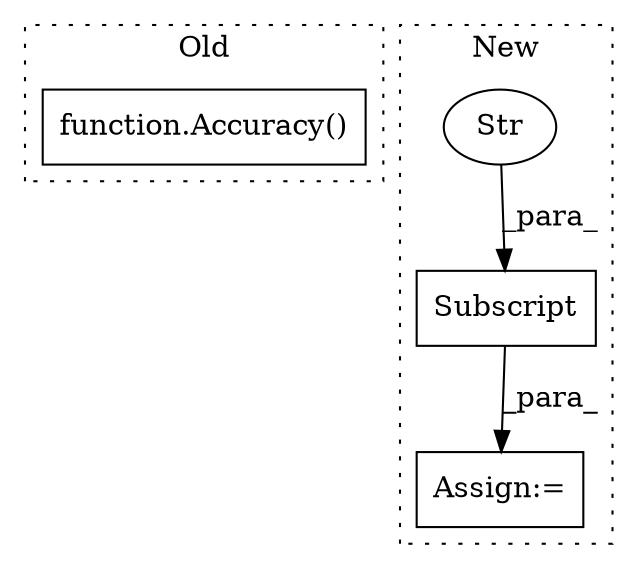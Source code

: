 digraph G {
subgraph cluster0 {
1 [label="function.Accuracy()" a="75" s="1107" l="10" shape="box"];
label = "Old";
style="dotted";
}
subgraph cluster1 {
2 [label="Subscript" a="63" s="479,0" l="22,0" shape="box"];
3 [label="Str" a="66" s="487" l="13" shape="ellipse"];
4 [label="Assign:=" a="68" s="476" l="3" shape="box"];
label = "New";
style="dotted";
}
2 -> 4 [label="_para_"];
3 -> 2 [label="_para_"];
}